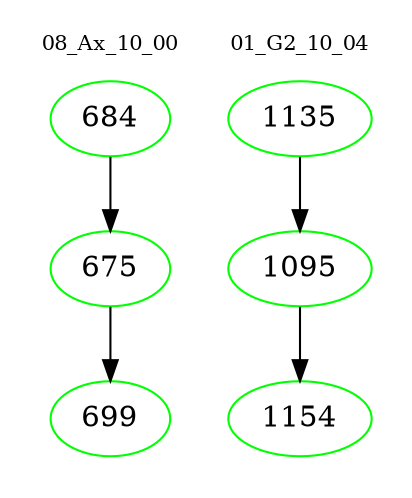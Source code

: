 digraph{
subgraph cluster_0 {
color = white
label = "08_Ax_10_00";
fontsize=10;
T0_684 [label="684", color="green"]
T0_684 -> T0_675 [color="black"]
T0_675 [label="675", color="green"]
T0_675 -> T0_699 [color="black"]
T0_699 [label="699", color="green"]
}
subgraph cluster_1 {
color = white
label = "01_G2_10_04";
fontsize=10;
T1_1135 [label="1135", color="green"]
T1_1135 -> T1_1095 [color="black"]
T1_1095 [label="1095", color="green"]
T1_1095 -> T1_1154 [color="black"]
T1_1154 [label="1154", color="green"]
}
}
